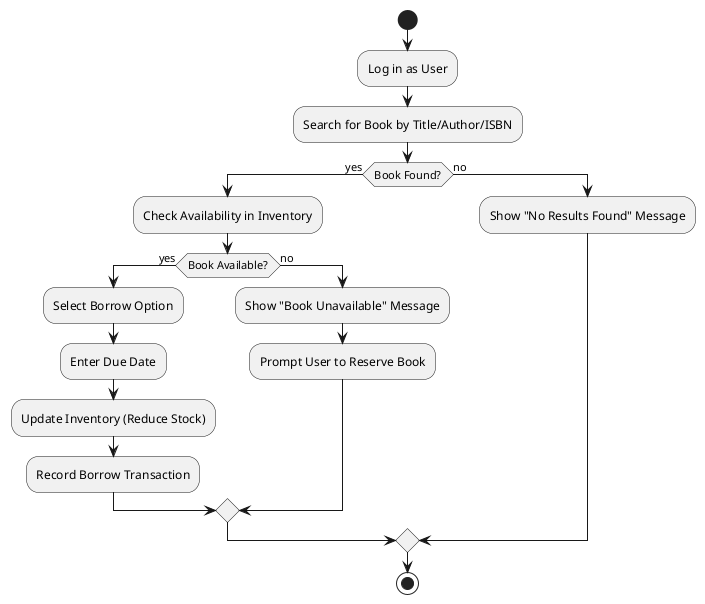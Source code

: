@startuml
start
:Log in as User;
:Search for Book by Title/Author/ISBN;
if (Book Found?) then (yes)
    :Check Availability in Inventory;
    if (Book Available?) then (yes)
        :Select Borrow Option;
        :Enter Due Date;
        :Update Inventory (Reduce Stock);
        :Record Borrow Transaction;
    else (no)
        :Show "Book Unavailable" Message;
        :Prompt User to Reserve Book;
    endif
else (no)
    :Show "No Results Found" Message;
endif
stop
@enduml
